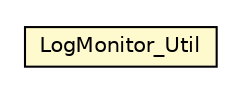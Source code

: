 #!/usr/local/bin/dot
#
# Class diagram 
# Generated by UMLGraph version R5_6-24-gf6e263 (http://www.umlgraph.org/)
#

digraph G {
	edge [fontname="Helvetica",fontsize=10,labelfontname="Helvetica",labelfontsize=10];
	node [fontname="Helvetica",fontsize=10,shape=plaintext];
	nodesep=0.25;
	ranksep=0.5;
	// org.universAAL.tools.logmonitor.service_bus_matching.LogMonitor_Util
	c5232588 [label=<<table title="org.universAAL.tools.logmonitor.service_bus_matching.LogMonitor_Util" border="0" cellborder="1" cellspacing="0" cellpadding="2" port="p" bgcolor="lemonChiffon" href="./LogMonitor_Util.html">
		<tr><td><table border="0" cellspacing="0" cellpadding="1">
<tr><td align="center" balign="center"> LogMonitor_Util </td></tr>
		</table></td></tr>
		</table>>, URL="./LogMonitor_Util.html", fontname="Helvetica", fontcolor="black", fontsize=10.0];
}

